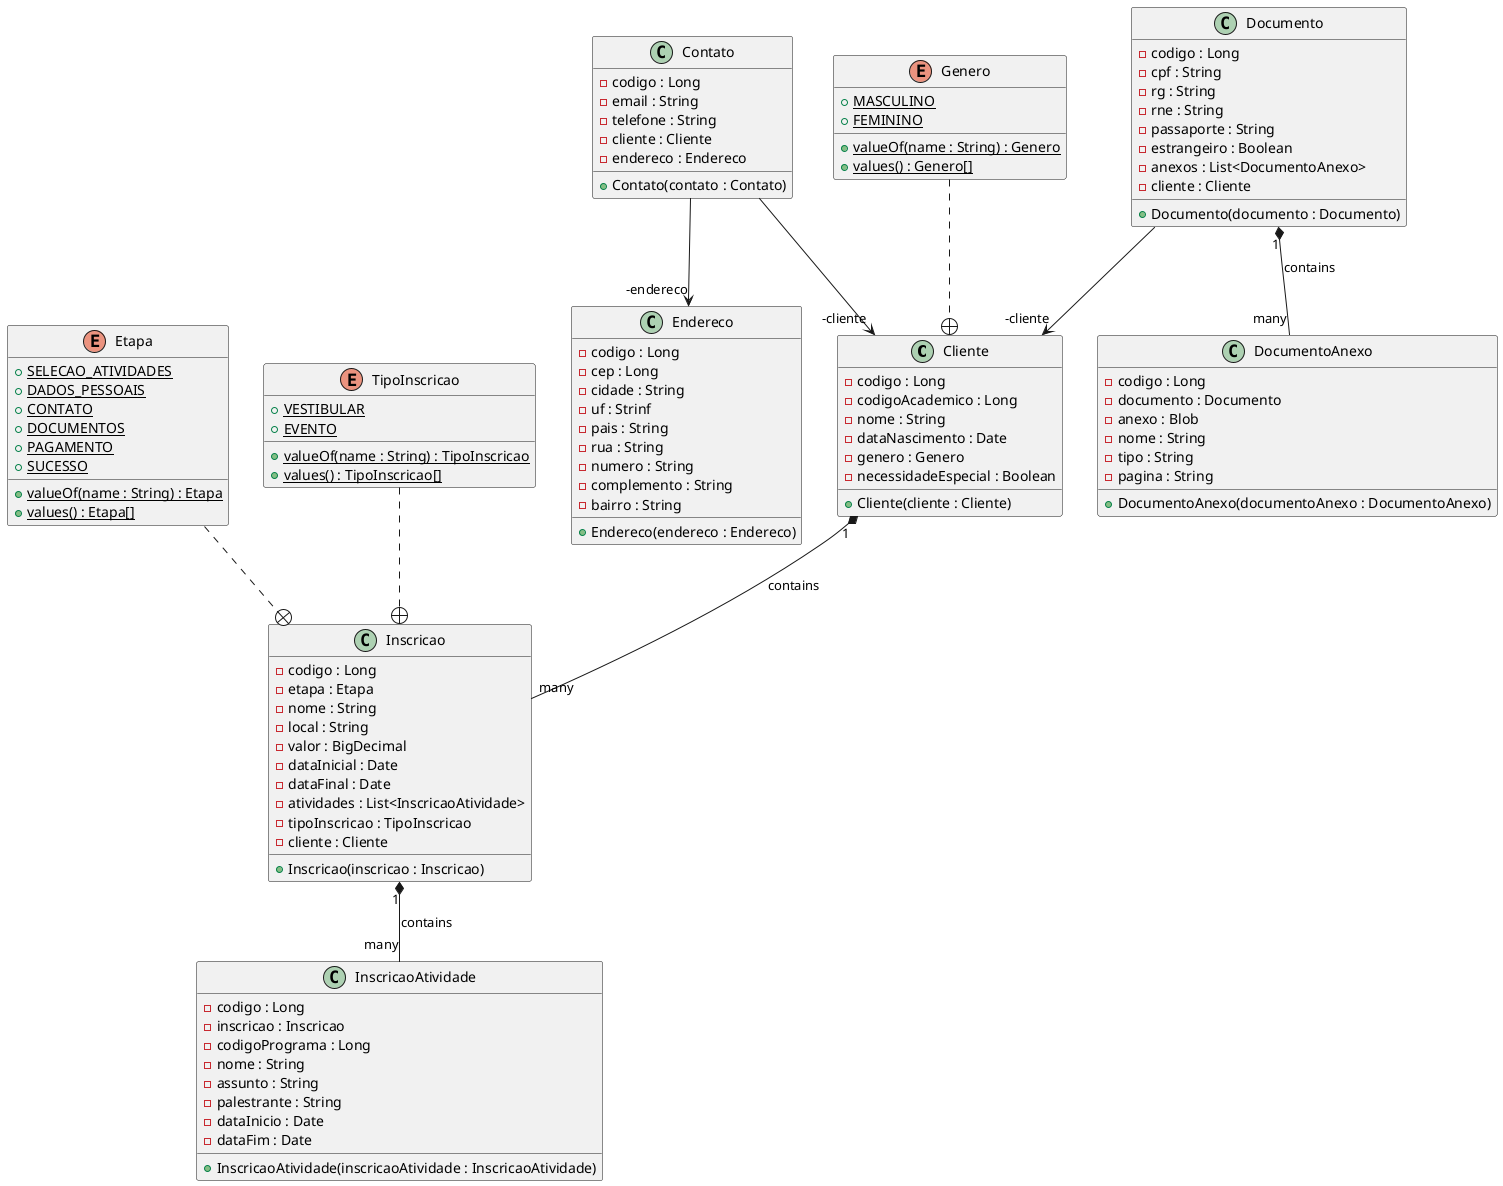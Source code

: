 @startuml
class Cliente {
    - codigo : Long
    - codigoAcademico : Long
    - nome : String
    - dataNascimento : Date
    - genero : Genero
    - necessidadeEspecial : Boolean
    + Cliente(cliente : Cliente)
}
class Contato {
    - codigo : Long
    - email : String
    - telefone : String
    - cliente : Cliente
    - endereco : Endereco 
    + Contato(contato : Contato)
}
class Endereco {
    - codigo : Long
    - cep : Long
    - cidade : String
    - uf : Strinf
    - pais : String
    - rua : String
    - numero : String
    - complemento : String
    - bairro : String
    + Endereco(endereco : Endereco)
}
class Documento {
    - codigo : Long
    - cpf : String
    - rg : String
    - rne : String
    - passaporte : String
    - estrangeiro : Boolean
    - anexos : List<DocumentoAnexo>
    - cliente : Cliente
    + Documento(documento : Documento)
}
class DocumentoAnexo {
    - codigo : Long
    - documento : Documento
    - anexo : Blob
    - nome : String
    - tipo : String
    - pagina : String
    + DocumentoAnexo(documentoAnexo : DocumentoAnexo)
}
class Inscricao {
    - codigo : Long
    - etapa : Etapa
    - nome : String
    - local : String
    - valor : BigDecimal
    - dataInicial : Date
    - dataFinal : Date
    - atividades : List<InscricaoAtividade>
    - tipoInscricao : TipoInscricao
    - cliente : Cliente
    + Inscricao(inscricao : Inscricao)
}
class InscricaoAtividade {
    - codigo : Long
    - inscricao : Inscricao
    - codigoPrograma : Long
    - nome : String
    - assunto : String
    - palestrante : String
    - dataInicio : Date
    - dataFim : Date
    + InscricaoAtividade(inscricaoAtividade : InscricaoAtividade)
}
enum Etapa {
    + SELECAO_ATIVIDADES {static}
    + DADOS_PESSOAIS {static}
    + CONTATO {static}
    + DOCUMENTOS {static}
    + PAGAMENTO {static}
    + SUCESSO {static}
    + valueOf(name : String) : Etapa {static}
    + values() : Etapa[] {static}
}
enum TipoInscricao {
    + VESTIBULAR {static}
    + EVENTO {static}
    + valueOf(name : String) : TipoInscricao {static}
    + values() : TipoInscricao[] {static}
}
enum Genero {
    + MASCULINO {static}
    + FEMININO {static}
    + valueOf(name : String) : Genero {static}
    + values() : Genero[] {static}
}

Genero ..+ Cliente
Contato --> "-endereco" Endereco
Contato --> "-cliente" Cliente
Documento --> "-cliente" Cliente
Etapa ..+ Inscricao
TipoInscricao ..+ Inscricao 
Documento "1" *-- "many" DocumentoAnexo : contains
Inscricao "1" *-- "many" InscricaoAtividade : contains
Cliente "1" *-- "many" Inscricao : contains
@enduml